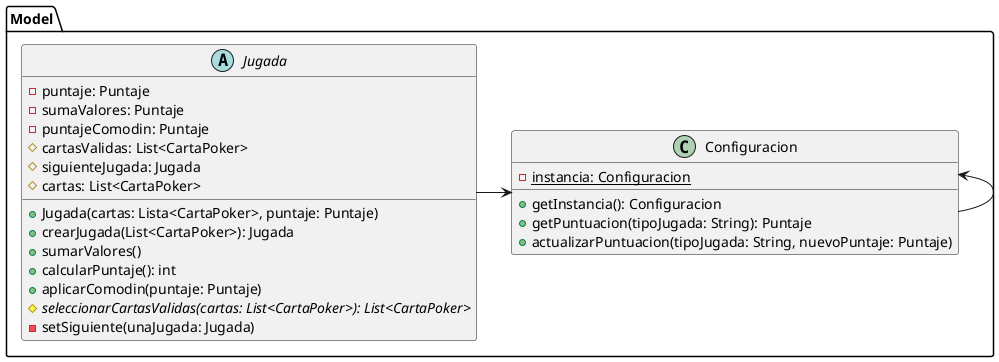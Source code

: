 @startuml
package Model {
    class Configuracion{
        - {static} instancia: Configuracion
        + getInstancia(): Configuracion
        + getPuntuacion(tipoJugada: String): Puntaje
        + actualizarPuntuacion(tipoJugada: String, nuevoPuntaje: Puntaje)
    }

    abstract class Jugada {
        - puntaje: Puntaje
        - sumaValores: Puntaje
        - puntajeComodin: Puntaje
        # cartasValidas: List<CartaPoker>
        # siguienteJugada: Jugada
        # cartas: List<CartaPoker>

        + Jugada(cartas: Lista<CartaPoker>, puntaje: Puntaje)
        + crearJugada(List<CartaPoker>): Jugada
        + sumarValores()
        + calcularPuntaje(): int
        + aplicarComodin(puntaje: Puntaje)
        # {abstract}seleccionarCartasValidas(cartas: List<CartaPoker>): List<CartaPoker>
        - setSiguiente(unaJugada: Jugada)
    }

    Jugada -right-> Configuracion
    Configuracion <-- Configuracion
}
@enduml